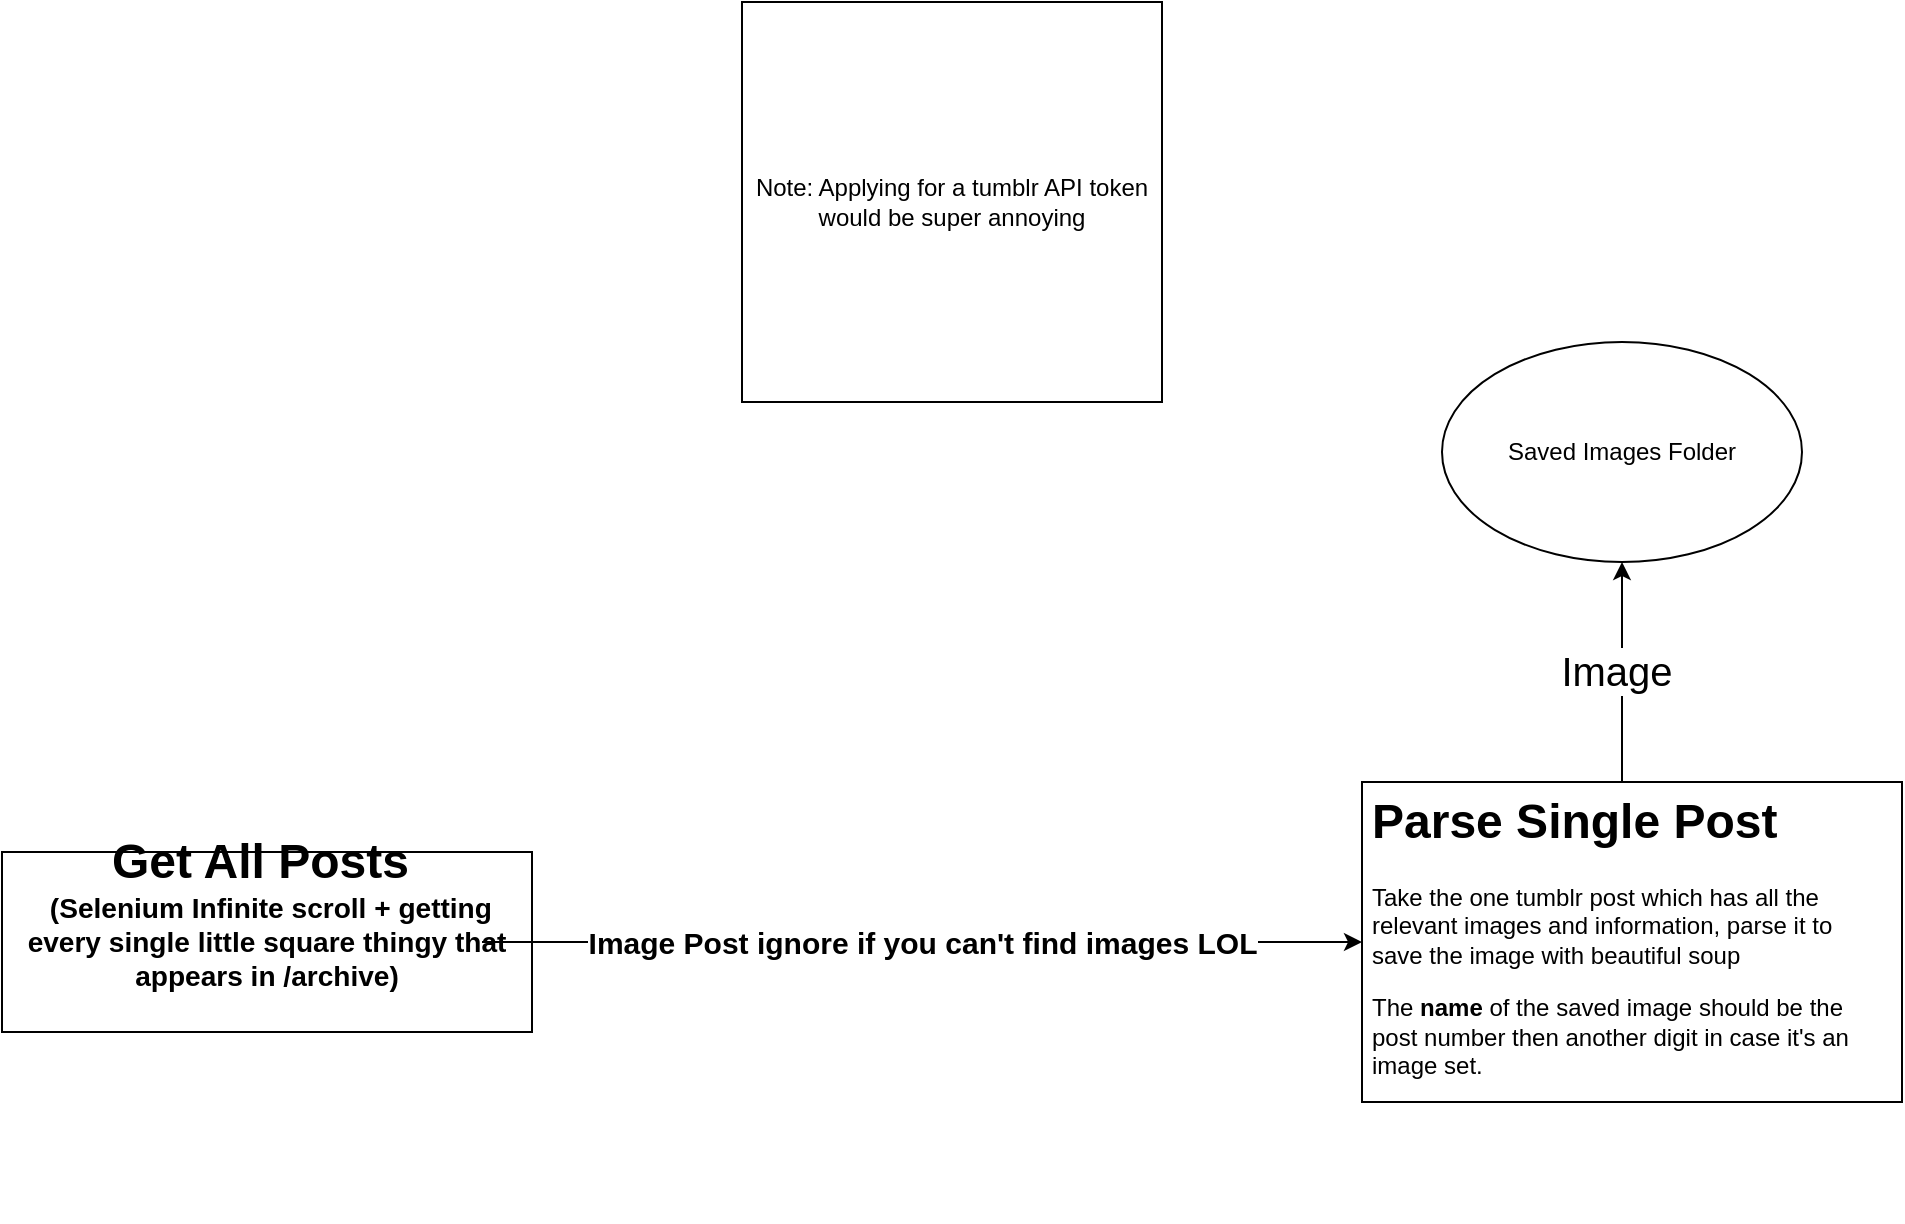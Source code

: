 <mxfile version="22.0.0" type="device">
  <diagram name="Page-1" id="emGrFAK74xSpOxhGaps9">
    <mxGraphModel dx="2924" dy="1118" grid="1" gridSize="10" guides="1" tooltips="1" connect="1" arrows="1" fold="1" page="1" pageScale="1" pageWidth="850" pageHeight="1100" math="0" shadow="0">
      <root>
        <mxCell id="0" />
        <mxCell id="1" parent="0" />
        <mxCell id="A0v2Tc4YB8yKUhHs1QR0-1" value="Note: Applying for a tumblr API token would be super annoying" style="rounded=0;whiteSpace=wrap;html=1;" vertex="1" parent="1">
          <mxGeometry x="-60" y="90" width="210" height="200" as="geometry" />
        </mxCell>
        <mxCell id="A0v2Tc4YB8yKUhHs1QR0-6" value="" style="group" vertex="1" connectable="0" parent="1">
          <mxGeometry x="-430" y="500" width="265" height="120" as="geometry" />
        </mxCell>
        <mxCell id="A0v2Tc4YB8yKUhHs1QR0-2" value="&lt;h3&gt;&amp;nbsp;(Selenium Infinite scroll + getting every single little square thingy that appears in /archive)&lt;/h3&gt;" style="rounded=0;whiteSpace=wrap;html=1;" vertex="1" parent="A0v2Tc4YB8yKUhHs1QR0-6">
          <mxGeometry y="15" width="265" height="90" as="geometry" />
        </mxCell>
        <mxCell id="A0v2Tc4YB8yKUhHs1QR0-4" value="&lt;h1&gt;Get All Posts&lt;/h1&gt;" style="text;html=1;strokeColor=none;fillColor=none;spacing=5;spacingTop=-20;whiteSpace=wrap;overflow=hidden;rounded=0;" vertex="1" parent="A0v2Tc4YB8yKUhHs1QR0-6">
          <mxGeometry x="50" width="190" height="120" as="geometry" />
        </mxCell>
        <mxCell id="A0v2Tc4YB8yKUhHs1QR0-7" value="&lt;h4&gt;&lt;font style=&quot;font-size: 15px;&quot;&gt;Image Post ignore if you can&#39;t find images LOL&lt;/font&gt;&lt;/h4&gt;" style="edgeStyle=orthogonalEdgeStyle;rounded=0;orthogonalLoop=1;jettySize=auto;html=1;" edge="1" parent="1" source="A0v2Tc4YB8yKUhHs1QR0-4" target="A0v2Tc4YB8yKUhHs1QR0-3">
          <mxGeometry relative="1" as="geometry">
            <mxPoint as="offset" />
          </mxGeometry>
        </mxCell>
        <mxCell id="A0v2Tc4YB8yKUhHs1QR0-9" value="" style="group" vertex="1" connectable="0" parent="1">
          <mxGeometry x="250" y="480" width="270" height="220" as="geometry" />
        </mxCell>
        <mxCell id="A0v2Tc4YB8yKUhHs1QR0-3" value="" style="rounded=0;whiteSpace=wrap;html=1;" vertex="1" parent="A0v2Tc4YB8yKUhHs1QR0-9">
          <mxGeometry width="270" height="160" as="geometry" />
        </mxCell>
        <mxCell id="A0v2Tc4YB8yKUhHs1QR0-8" value="&lt;h1&gt;Parse Single Post&lt;/h1&gt;&lt;p&gt;Take the one tumblr post which has all the relevant images and information, parse it to save the image with beautiful soup&lt;/p&gt;&lt;p&gt;The &lt;b&gt;name&lt;/b&gt;&amp;nbsp;of the saved image should be the post number then another digit in case it&#39;s an image set.&lt;br&gt;&lt;/p&gt;" style="text;html=1;strokeColor=none;fillColor=none;spacing=5;spacingTop=-20;whiteSpace=wrap;overflow=hidden;rounded=0;" vertex="1" parent="A0v2Tc4YB8yKUhHs1QR0-9">
          <mxGeometry width="260" height="220" as="geometry" />
        </mxCell>
        <mxCell id="A0v2Tc4YB8yKUhHs1QR0-16" value="Saved Images Folder" style="ellipse;whiteSpace=wrap;html=1;" vertex="1" parent="1">
          <mxGeometry x="290" y="260" width="180" height="110" as="geometry" />
        </mxCell>
        <mxCell id="A0v2Tc4YB8yKUhHs1QR0-10" style="edgeStyle=orthogonalEdgeStyle;rounded=0;orthogonalLoop=1;jettySize=auto;html=1;entryX=0.5;entryY=1;entryDx=0;entryDy=0;" edge="1" parent="1" source="A0v2Tc4YB8yKUhHs1QR0-8" target="A0v2Tc4YB8yKUhHs1QR0-16">
          <mxGeometry relative="1" as="geometry">
            <mxPoint x="380" y="330" as="targetPoint" />
          </mxGeometry>
        </mxCell>
        <mxCell id="A0v2Tc4YB8yKUhHs1QR0-17" value="Image" style="edgeLabel;html=1;align=center;verticalAlign=middle;resizable=0;points=[];fontSize=20;" vertex="1" connectable="0" parent="A0v2Tc4YB8yKUhHs1QR0-10">
          <mxGeometry x="0.018" y="3" relative="1" as="geometry">
            <mxPoint as="offset" />
          </mxGeometry>
        </mxCell>
      </root>
    </mxGraphModel>
  </diagram>
</mxfile>
